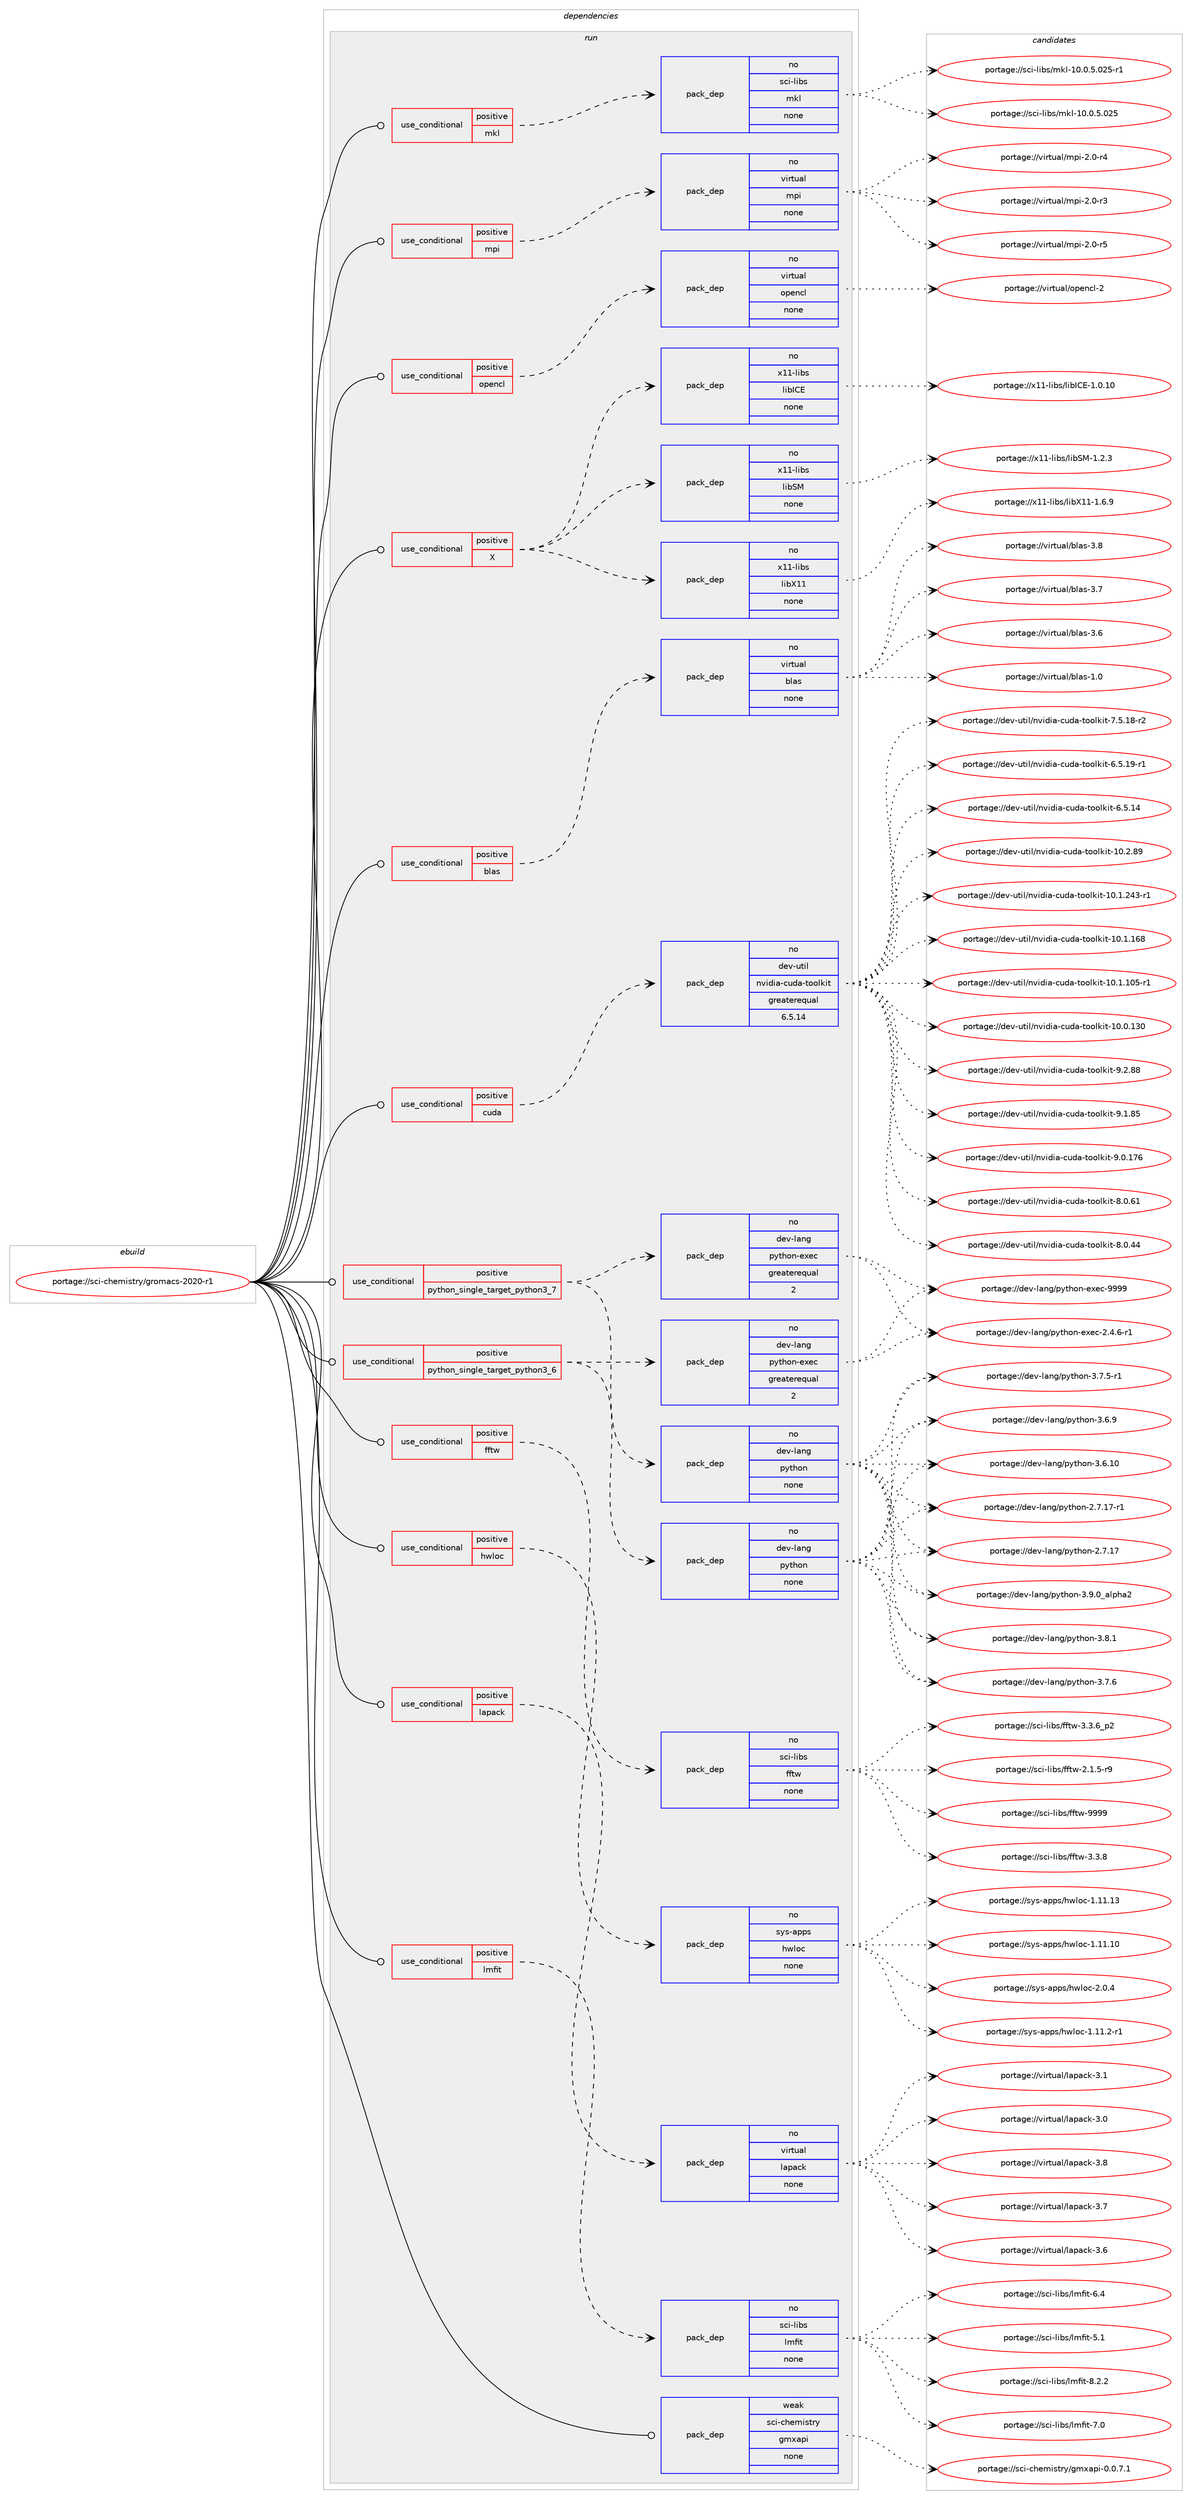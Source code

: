digraph prolog {

# *************
# Graph options
# *************

newrank=true;
concentrate=true;
compound=true;
graph [rankdir=LR,fontname=Helvetica,fontsize=10,ranksep=1.5];#, ranksep=2.5, nodesep=0.2];
edge  [arrowhead=vee];
node  [fontname=Helvetica,fontsize=10];

# **********
# The ebuild
# **********

subgraph cluster_leftcol {
color=gray;
rank=same;
label=<<i>ebuild</i>>;
id [label="portage://sci-chemistry/gromacs-2020-r1", color=red, width=4, href="../sci-chemistry/gromacs-2020-r1.svg"];
}

# ****************
# The dependencies
# ****************

subgraph cluster_midcol {
color=gray;
label=<<i>dependencies</i>>;
subgraph cluster_compile {
fillcolor="#eeeeee";
style=filled;
label=<<i>compile</i>>;
}
subgraph cluster_compileandrun {
fillcolor="#eeeeee";
style=filled;
label=<<i>compile and run</i>>;
}
subgraph cluster_run {
fillcolor="#eeeeee";
style=filled;
label=<<i>run</i>>;
subgraph cond20408 {
dependency100654 [label=<<TABLE BORDER="0" CELLBORDER="1" CELLSPACING="0" CELLPADDING="4"><TR><TD ROWSPAN="3" CELLPADDING="10">use_conditional</TD></TR><TR><TD>positive</TD></TR><TR><TD>X</TD></TR></TABLE>>, shape=none, color=red];
subgraph pack78543 {
dependency100655 [label=<<TABLE BORDER="0" CELLBORDER="1" CELLSPACING="0" CELLPADDING="4" WIDTH="220"><TR><TD ROWSPAN="6" CELLPADDING="30">pack_dep</TD></TR><TR><TD WIDTH="110">no</TD></TR><TR><TD>x11-libs</TD></TR><TR><TD>libX11</TD></TR><TR><TD>none</TD></TR><TR><TD></TD></TR></TABLE>>, shape=none, color=blue];
}
dependency100654:e -> dependency100655:w [weight=20,style="dashed",arrowhead="vee"];
subgraph pack78544 {
dependency100656 [label=<<TABLE BORDER="0" CELLBORDER="1" CELLSPACING="0" CELLPADDING="4" WIDTH="220"><TR><TD ROWSPAN="6" CELLPADDING="30">pack_dep</TD></TR><TR><TD WIDTH="110">no</TD></TR><TR><TD>x11-libs</TD></TR><TR><TD>libSM</TD></TR><TR><TD>none</TD></TR><TR><TD></TD></TR></TABLE>>, shape=none, color=blue];
}
dependency100654:e -> dependency100656:w [weight=20,style="dashed",arrowhead="vee"];
subgraph pack78545 {
dependency100657 [label=<<TABLE BORDER="0" CELLBORDER="1" CELLSPACING="0" CELLPADDING="4" WIDTH="220"><TR><TD ROWSPAN="6" CELLPADDING="30">pack_dep</TD></TR><TR><TD WIDTH="110">no</TD></TR><TR><TD>x11-libs</TD></TR><TR><TD>libICE</TD></TR><TR><TD>none</TD></TR><TR><TD></TD></TR></TABLE>>, shape=none, color=blue];
}
dependency100654:e -> dependency100657:w [weight=20,style="dashed",arrowhead="vee"];
}
id:e -> dependency100654:w [weight=20,style="solid",arrowhead="odot"];
subgraph cond20409 {
dependency100658 [label=<<TABLE BORDER="0" CELLBORDER="1" CELLSPACING="0" CELLPADDING="4"><TR><TD ROWSPAN="3" CELLPADDING="10">use_conditional</TD></TR><TR><TD>positive</TD></TR><TR><TD>blas</TD></TR></TABLE>>, shape=none, color=red];
subgraph pack78546 {
dependency100659 [label=<<TABLE BORDER="0" CELLBORDER="1" CELLSPACING="0" CELLPADDING="4" WIDTH="220"><TR><TD ROWSPAN="6" CELLPADDING="30">pack_dep</TD></TR><TR><TD WIDTH="110">no</TD></TR><TR><TD>virtual</TD></TR><TR><TD>blas</TD></TR><TR><TD>none</TD></TR><TR><TD></TD></TR></TABLE>>, shape=none, color=blue];
}
dependency100658:e -> dependency100659:w [weight=20,style="dashed",arrowhead="vee"];
}
id:e -> dependency100658:w [weight=20,style="solid",arrowhead="odot"];
subgraph cond20410 {
dependency100660 [label=<<TABLE BORDER="0" CELLBORDER="1" CELLSPACING="0" CELLPADDING="4"><TR><TD ROWSPAN="3" CELLPADDING="10">use_conditional</TD></TR><TR><TD>positive</TD></TR><TR><TD>cuda</TD></TR></TABLE>>, shape=none, color=red];
subgraph pack78547 {
dependency100661 [label=<<TABLE BORDER="0" CELLBORDER="1" CELLSPACING="0" CELLPADDING="4" WIDTH="220"><TR><TD ROWSPAN="6" CELLPADDING="30">pack_dep</TD></TR><TR><TD WIDTH="110">no</TD></TR><TR><TD>dev-util</TD></TR><TR><TD>nvidia-cuda-toolkit</TD></TR><TR><TD>greaterequal</TD></TR><TR><TD>6.5.14</TD></TR></TABLE>>, shape=none, color=blue];
}
dependency100660:e -> dependency100661:w [weight=20,style="dashed",arrowhead="vee"];
}
id:e -> dependency100660:w [weight=20,style="solid",arrowhead="odot"];
subgraph cond20411 {
dependency100662 [label=<<TABLE BORDER="0" CELLBORDER="1" CELLSPACING="0" CELLPADDING="4"><TR><TD ROWSPAN="3" CELLPADDING="10">use_conditional</TD></TR><TR><TD>positive</TD></TR><TR><TD>fftw</TD></TR></TABLE>>, shape=none, color=red];
subgraph pack78548 {
dependency100663 [label=<<TABLE BORDER="0" CELLBORDER="1" CELLSPACING="0" CELLPADDING="4" WIDTH="220"><TR><TD ROWSPAN="6" CELLPADDING="30">pack_dep</TD></TR><TR><TD WIDTH="110">no</TD></TR><TR><TD>sci-libs</TD></TR><TR><TD>fftw</TD></TR><TR><TD>none</TD></TR><TR><TD></TD></TR></TABLE>>, shape=none, color=blue];
}
dependency100662:e -> dependency100663:w [weight=20,style="dashed",arrowhead="vee"];
}
id:e -> dependency100662:w [weight=20,style="solid",arrowhead="odot"];
subgraph cond20412 {
dependency100664 [label=<<TABLE BORDER="0" CELLBORDER="1" CELLSPACING="0" CELLPADDING="4"><TR><TD ROWSPAN="3" CELLPADDING="10">use_conditional</TD></TR><TR><TD>positive</TD></TR><TR><TD>hwloc</TD></TR></TABLE>>, shape=none, color=red];
subgraph pack78549 {
dependency100665 [label=<<TABLE BORDER="0" CELLBORDER="1" CELLSPACING="0" CELLPADDING="4" WIDTH="220"><TR><TD ROWSPAN="6" CELLPADDING="30">pack_dep</TD></TR><TR><TD WIDTH="110">no</TD></TR><TR><TD>sys-apps</TD></TR><TR><TD>hwloc</TD></TR><TR><TD>none</TD></TR><TR><TD></TD></TR></TABLE>>, shape=none, color=blue];
}
dependency100664:e -> dependency100665:w [weight=20,style="dashed",arrowhead="vee"];
}
id:e -> dependency100664:w [weight=20,style="solid",arrowhead="odot"];
subgraph cond20413 {
dependency100666 [label=<<TABLE BORDER="0" CELLBORDER="1" CELLSPACING="0" CELLPADDING="4"><TR><TD ROWSPAN="3" CELLPADDING="10">use_conditional</TD></TR><TR><TD>positive</TD></TR><TR><TD>lapack</TD></TR></TABLE>>, shape=none, color=red];
subgraph pack78550 {
dependency100667 [label=<<TABLE BORDER="0" CELLBORDER="1" CELLSPACING="0" CELLPADDING="4" WIDTH="220"><TR><TD ROWSPAN="6" CELLPADDING="30">pack_dep</TD></TR><TR><TD WIDTH="110">no</TD></TR><TR><TD>virtual</TD></TR><TR><TD>lapack</TD></TR><TR><TD>none</TD></TR><TR><TD></TD></TR></TABLE>>, shape=none, color=blue];
}
dependency100666:e -> dependency100667:w [weight=20,style="dashed",arrowhead="vee"];
}
id:e -> dependency100666:w [weight=20,style="solid",arrowhead="odot"];
subgraph cond20414 {
dependency100668 [label=<<TABLE BORDER="0" CELLBORDER="1" CELLSPACING="0" CELLPADDING="4"><TR><TD ROWSPAN="3" CELLPADDING="10">use_conditional</TD></TR><TR><TD>positive</TD></TR><TR><TD>lmfit</TD></TR></TABLE>>, shape=none, color=red];
subgraph pack78551 {
dependency100669 [label=<<TABLE BORDER="0" CELLBORDER="1" CELLSPACING="0" CELLPADDING="4" WIDTH="220"><TR><TD ROWSPAN="6" CELLPADDING="30">pack_dep</TD></TR><TR><TD WIDTH="110">no</TD></TR><TR><TD>sci-libs</TD></TR><TR><TD>lmfit</TD></TR><TR><TD>none</TD></TR><TR><TD></TD></TR></TABLE>>, shape=none, color=blue];
}
dependency100668:e -> dependency100669:w [weight=20,style="dashed",arrowhead="vee"];
}
id:e -> dependency100668:w [weight=20,style="solid",arrowhead="odot"];
subgraph cond20415 {
dependency100670 [label=<<TABLE BORDER="0" CELLBORDER="1" CELLSPACING="0" CELLPADDING="4"><TR><TD ROWSPAN="3" CELLPADDING="10">use_conditional</TD></TR><TR><TD>positive</TD></TR><TR><TD>mkl</TD></TR></TABLE>>, shape=none, color=red];
subgraph pack78552 {
dependency100671 [label=<<TABLE BORDER="0" CELLBORDER="1" CELLSPACING="0" CELLPADDING="4" WIDTH="220"><TR><TD ROWSPAN="6" CELLPADDING="30">pack_dep</TD></TR><TR><TD WIDTH="110">no</TD></TR><TR><TD>sci-libs</TD></TR><TR><TD>mkl</TD></TR><TR><TD>none</TD></TR><TR><TD></TD></TR></TABLE>>, shape=none, color=blue];
}
dependency100670:e -> dependency100671:w [weight=20,style="dashed",arrowhead="vee"];
}
id:e -> dependency100670:w [weight=20,style="solid",arrowhead="odot"];
subgraph cond20416 {
dependency100672 [label=<<TABLE BORDER="0" CELLBORDER="1" CELLSPACING="0" CELLPADDING="4"><TR><TD ROWSPAN="3" CELLPADDING="10">use_conditional</TD></TR><TR><TD>positive</TD></TR><TR><TD>mpi</TD></TR></TABLE>>, shape=none, color=red];
subgraph pack78553 {
dependency100673 [label=<<TABLE BORDER="0" CELLBORDER="1" CELLSPACING="0" CELLPADDING="4" WIDTH="220"><TR><TD ROWSPAN="6" CELLPADDING="30">pack_dep</TD></TR><TR><TD WIDTH="110">no</TD></TR><TR><TD>virtual</TD></TR><TR><TD>mpi</TD></TR><TR><TD>none</TD></TR><TR><TD></TD></TR></TABLE>>, shape=none, color=blue];
}
dependency100672:e -> dependency100673:w [weight=20,style="dashed",arrowhead="vee"];
}
id:e -> dependency100672:w [weight=20,style="solid",arrowhead="odot"];
subgraph cond20417 {
dependency100674 [label=<<TABLE BORDER="0" CELLBORDER="1" CELLSPACING="0" CELLPADDING="4"><TR><TD ROWSPAN="3" CELLPADDING="10">use_conditional</TD></TR><TR><TD>positive</TD></TR><TR><TD>opencl</TD></TR></TABLE>>, shape=none, color=red];
subgraph pack78554 {
dependency100675 [label=<<TABLE BORDER="0" CELLBORDER="1" CELLSPACING="0" CELLPADDING="4" WIDTH="220"><TR><TD ROWSPAN="6" CELLPADDING="30">pack_dep</TD></TR><TR><TD WIDTH="110">no</TD></TR><TR><TD>virtual</TD></TR><TR><TD>opencl</TD></TR><TR><TD>none</TD></TR><TR><TD></TD></TR></TABLE>>, shape=none, color=blue];
}
dependency100674:e -> dependency100675:w [weight=20,style="dashed",arrowhead="vee"];
}
id:e -> dependency100674:w [weight=20,style="solid",arrowhead="odot"];
subgraph cond20418 {
dependency100676 [label=<<TABLE BORDER="0" CELLBORDER="1" CELLSPACING="0" CELLPADDING="4"><TR><TD ROWSPAN="3" CELLPADDING="10">use_conditional</TD></TR><TR><TD>positive</TD></TR><TR><TD>python_single_target_python3_6</TD></TR></TABLE>>, shape=none, color=red];
subgraph pack78555 {
dependency100677 [label=<<TABLE BORDER="0" CELLBORDER="1" CELLSPACING="0" CELLPADDING="4" WIDTH="220"><TR><TD ROWSPAN="6" CELLPADDING="30">pack_dep</TD></TR><TR><TD WIDTH="110">no</TD></TR><TR><TD>dev-lang</TD></TR><TR><TD>python</TD></TR><TR><TD>none</TD></TR><TR><TD></TD></TR></TABLE>>, shape=none, color=blue];
}
dependency100676:e -> dependency100677:w [weight=20,style="dashed",arrowhead="vee"];
subgraph pack78556 {
dependency100678 [label=<<TABLE BORDER="0" CELLBORDER="1" CELLSPACING="0" CELLPADDING="4" WIDTH="220"><TR><TD ROWSPAN="6" CELLPADDING="30">pack_dep</TD></TR><TR><TD WIDTH="110">no</TD></TR><TR><TD>dev-lang</TD></TR><TR><TD>python-exec</TD></TR><TR><TD>greaterequal</TD></TR><TR><TD>2</TD></TR></TABLE>>, shape=none, color=blue];
}
dependency100676:e -> dependency100678:w [weight=20,style="dashed",arrowhead="vee"];
}
id:e -> dependency100676:w [weight=20,style="solid",arrowhead="odot"];
subgraph cond20419 {
dependency100679 [label=<<TABLE BORDER="0" CELLBORDER="1" CELLSPACING="0" CELLPADDING="4"><TR><TD ROWSPAN="3" CELLPADDING="10">use_conditional</TD></TR><TR><TD>positive</TD></TR><TR><TD>python_single_target_python3_7</TD></TR></TABLE>>, shape=none, color=red];
subgraph pack78557 {
dependency100680 [label=<<TABLE BORDER="0" CELLBORDER="1" CELLSPACING="0" CELLPADDING="4" WIDTH="220"><TR><TD ROWSPAN="6" CELLPADDING="30">pack_dep</TD></TR><TR><TD WIDTH="110">no</TD></TR><TR><TD>dev-lang</TD></TR><TR><TD>python</TD></TR><TR><TD>none</TD></TR><TR><TD></TD></TR></TABLE>>, shape=none, color=blue];
}
dependency100679:e -> dependency100680:w [weight=20,style="dashed",arrowhead="vee"];
subgraph pack78558 {
dependency100681 [label=<<TABLE BORDER="0" CELLBORDER="1" CELLSPACING="0" CELLPADDING="4" WIDTH="220"><TR><TD ROWSPAN="6" CELLPADDING="30">pack_dep</TD></TR><TR><TD WIDTH="110">no</TD></TR><TR><TD>dev-lang</TD></TR><TR><TD>python-exec</TD></TR><TR><TD>greaterequal</TD></TR><TR><TD>2</TD></TR></TABLE>>, shape=none, color=blue];
}
dependency100679:e -> dependency100681:w [weight=20,style="dashed",arrowhead="vee"];
}
id:e -> dependency100679:w [weight=20,style="solid",arrowhead="odot"];
subgraph pack78559 {
dependency100682 [label=<<TABLE BORDER="0" CELLBORDER="1" CELLSPACING="0" CELLPADDING="4" WIDTH="220"><TR><TD ROWSPAN="6" CELLPADDING="30">pack_dep</TD></TR><TR><TD WIDTH="110">weak</TD></TR><TR><TD>sci-chemistry</TD></TR><TR><TD>gmxapi</TD></TR><TR><TD>none</TD></TR><TR><TD></TD></TR></TABLE>>, shape=none, color=blue];
}
id:e -> dependency100682:w [weight=20,style="solid",arrowhead="odot"];
}
}

# **************
# The candidates
# **************

subgraph cluster_choices {
rank=same;
color=gray;
label=<<i>candidates</i>>;

subgraph choice78543 {
color=black;
nodesep=1;
choice120494945108105981154710810598884949454946544657 [label="portage://x11-libs/libX11-1.6.9", color=red, width=4,href="../x11-libs/libX11-1.6.9.svg"];
dependency100655:e -> choice120494945108105981154710810598884949454946544657:w [style=dotted,weight="100"];
}
subgraph choice78544 {
color=black;
nodesep=1;
choice1204949451081059811547108105988377454946504651 [label="portage://x11-libs/libSM-1.2.3", color=red, width=4,href="../x11-libs/libSM-1.2.3.svg"];
dependency100656:e -> choice1204949451081059811547108105988377454946504651:w [style=dotted,weight="100"];
}
subgraph choice78545 {
color=black;
nodesep=1;
choice12049494510810598115471081059873676945494648464948 [label="portage://x11-libs/libICE-1.0.10", color=red, width=4,href="../x11-libs/libICE-1.0.10.svg"];
dependency100657:e -> choice12049494510810598115471081059873676945494648464948:w [style=dotted,weight="100"];
}
subgraph choice78546 {
color=black;
nodesep=1;
choice1181051141161179710847981089711545514656 [label="portage://virtual/blas-3.8", color=red, width=4,href="../virtual/blas-3.8.svg"];
choice1181051141161179710847981089711545514655 [label="portage://virtual/blas-3.7", color=red, width=4,href="../virtual/blas-3.7.svg"];
choice1181051141161179710847981089711545514654 [label="portage://virtual/blas-3.6", color=red, width=4,href="../virtual/blas-3.6.svg"];
choice1181051141161179710847981089711545494648 [label="portage://virtual/blas-1.0", color=red, width=4,href="../virtual/blas-1.0.svg"];
dependency100659:e -> choice1181051141161179710847981089711545514656:w [style=dotted,weight="100"];
dependency100659:e -> choice1181051141161179710847981089711545514655:w [style=dotted,weight="100"];
dependency100659:e -> choice1181051141161179710847981089711545514654:w [style=dotted,weight="100"];
dependency100659:e -> choice1181051141161179710847981089711545494648:w [style=dotted,weight="100"];
}
subgraph choice78547 {
color=black;
nodesep=1;
choice1001011184511711610510847110118105100105974599117100974511611111110810710511645574650465656 [label="portage://dev-util/nvidia-cuda-toolkit-9.2.88", color=red, width=4,href="../dev-util/nvidia-cuda-toolkit-9.2.88.svg"];
choice1001011184511711610510847110118105100105974599117100974511611111110810710511645574649465653 [label="portage://dev-util/nvidia-cuda-toolkit-9.1.85", color=red, width=4,href="../dev-util/nvidia-cuda-toolkit-9.1.85.svg"];
choice100101118451171161051084711011810510010597459911710097451161111111081071051164557464846495554 [label="portage://dev-util/nvidia-cuda-toolkit-9.0.176", color=red, width=4,href="../dev-util/nvidia-cuda-toolkit-9.0.176.svg"];
choice1001011184511711610510847110118105100105974599117100974511611111110810710511645564648465449 [label="portage://dev-util/nvidia-cuda-toolkit-8.0.61", color=red, width=4,href="../dev-util/nvidia-cuda-toolkit-8.0.61.svg"];
choice1001011184511711610510847110118105100105974599117100974511611111110810710511645564648465252 [label="portage://dev-util/nvidia-cuda-toolkit-8.0.44", color=red, width=4,href="../dev-util/nvidia-cuda-toolkit-8.0.44.svg"];
choice10010111845117116105108471101181051001059745991171009745116111111108107105116455546534649564511450 [label="portage://dev-util/nvidia-cuda-toolkit-7.5.18-r2", color=red, width=4,href="../dev-util/nvidia-cuda-toolkit-7.5.18-r2.svg"];
choice10010111845117116105108471101181051001059745991171009745116111111108107105116455446534649574511449 [label="portage://dev-util/nvidia-cuda-toolkit-6.5.19-r1", color=red, width=4,href="../dev-util/nvidia-cuda-toolkit-6.5.19-r1.svg"];
choice1001011184511711610510847110118105100105974599117100974511611111110810710511645544653464952 [label="portage://dev-util/nvidia-cuda-toolkit-6.5.14", color=red, width=4,href="../dev-util/nvidia-cuda-toolkit-6.5.14.svg"];
choice100101118451171161051084711011810510010597459911710097451161111111081071051164549484650465657 [label="portage://dev-util/nvidia-cuda-toolkit-10.2.89", color=red, width=4,href="../dev-util/nvidia-cuda-toolkit-10.2.89.svg"];
choice100101118451171161051084711011810510010597459911710097451161111111081071051164549484649465052514511449 [label="portage://dev-util/nvidia-cuda-toolkit-10.1.243-r1", color=red, width=4,href="../dev-util/nvidia-cuda-toolkit-10.1.243-r1.svg"];
choice10010111845117116105108471101181051001059745991171009745116111111108107105116454948464946495456 [label="portage://dev-util/nvidia-cuda-toolkit-10.1.168", color=red, width=4,href="../dev-util/nvidia-cuda-toolkit-10.1.168.svg"];
choice100101118451171161051084711011810510010597459911710097451161111111081071051164549484649464948534511449 [label="portage://dev-util/nvidia-cuda-toolkit-10.1.105-r1", color=red, width=4,href="../dev-util/nvidia-cuda-toolkit-10.1.105-r1.svg"];
choice10010111845117116105108471101181051001059745991171009745116111111108107105116454948464846495148 [label="portage://dev-util/nvidia-cuda-toolkit-10.0.130", color=red, width=4,href="../dev-util/nvidia-cuda-toolkit-10.0.130.svg"];
dependency100661:e -> choice1001011184511711610510847110118105100105974599117100974511611111110810710511645574650465656:w [style=dotted,weight="100"];
dependency100661:e -> choice1001011184511711610510847110118105100105974599117100974511611111110810710511645574649465653:w [style=dotted,weight="100"];
dependency100661:e -> choice100101118451171161051084711011810510010597459911710097451161111111081071051164557464846495554:w [style=dotted,weight="100"];
dependency100661:e -> choice1001011184511711610510847110118105100105974599117100974511611111110810710511645564648465449:w [style=dotted,weight="100"];
dependency100661:e -> choice1001011184511711610510847110118105100105974599117100974511611111110810710511645564648465252:w [style=dotted,weight="100"];
dependency100661:e -> choice10010111845117116105108471101181051001059745991171009745116111111108107105116455546534649564511450:w [style=dotted,weight="100"];
dependency100661:e -> choice10010111845117116105108471101181051001059745991171009745116111111108107105116455446534649574511449:w [style=dotted,weight="100"];
dependency100661:e -> choice1001011184511711610510847110118105100105974599117100974511611111110810710511645544653464952:w [style=dotted,weight="100"];
dependency100661:e -> choice100101118451171161051084711011810510010597459911710097451161111111081071051164549484650465657:w [style=dotted,weight="100"];
dependency100661:e -> choice100101118451171161051084711011810510010597459911710097451161111111081071051164549484649465052514511449:w [style=dotted,weight="100"];
dependency100661:e -> choice10010111845117116105108471101181051001059745991171009745116111111108107105116454948464946495456:w [style=dotted,weight="100"];
dependency100661:e -> choice100101118451171161051084711011810510010597459911710097451161111111081071051164549484649464948534511449:w [style=dotted,weight="100"];
dependency100661:e -> choice10010111845117116105108471101181051001059745991171009745116111111108107105116454948464846495148:w [style=dotted,weight="100"];
}
subgraph choice78548 {
color=black;
nodesep=1;
choice115991054510810598115471021021161194557575757 [label="portage://sci-libs/fftw-9999", color=red, width=4,href="../sci-libs/fftw-9999.svg"];
choice11599105451081059811547102102116119455146514656 [label="portage://sci-libs/fftw-3.3.8", color=red, width=4,href="../sci-libs/fftw-3.3.8.svg"];
choice115991054510810598115471021021161194551465146549511250 [label="portage://sci-libs/fftw-3.3.6_p2", color=red, width=4,href="../sci-libs/fftw-3.3.6_p2.svg"];
choice115991054510810598115471021021161194550464946534511457 [label="portage://sci-libs/fftw-2.1.5-r9", color=red, width=4,href="../sci-libs/fftw-2.1.5-r9.svg"];
dependency100663:e -> choice115991054510810598115471021021161194557575757:w [style=dotted,weight="100"];
dependency100663:e -> choice11599105451081059811547102102116119455146514656:w [style=dotted,weight="100"];
dependency100663:e -> choice115991054510810598115471021021161194551465146549511250:w [style=dotted,weight="100"];
dependency100663:e -> choice115991054510810598115471021021161194550464946534511457:w [style=dotted,weight="100"];
}
subgraph choice78549 {
color=black;
nodesep=1;
choice11512111545971121121154710411910811199455046484652 [label="portage://sys-apps/hwloc-2.0.4", color=red, width=4,href="../sys-apps/hwloc-2.0.4.svg"];
choice11512111545971121121154710411910811199454946494946504511449 [label="portage://sys-apps/hwloc-1.11.2-r1", color=red, width=4,href="../sys-apps/hwloc-1.11.2-r1.svg"];
choice115121115459711211211547104119108111994549464949464951 [label="portage://sys-apps/hwloc-1.11.13", color=red, width=4,href="../sys-apps/hwloc-1.11.13.svg"];
choice115121115459711211211547104119108111994549464949464948 [label="portage://sys-apps/hwloc-1.11.10", color=red, width=4,href="../sys-apps/hwloc-1.11.10.svg"];
dependency100665:e -> choice11512111545971121121154710411910811199455046484652:w [style=dotted,weight="100"];
dependency100665:e -> choice11512111545971121121154710411910811199454946494946504511449:w [style=dotted,weight="100"];
dependency100665:e -> choice115121115459711211211547104119108111994549464949464951:w [style=dotted,weight="100"];
dependency100665:e -> choice115121115459711211211547104119108111994549464949464948:w [style=dotted,weight="100"];
}
subgraph choice78550 {
color=black;
nodesep=1;
choice118105114116117971084710897112979910745514656 [label="portage://virtual/lapack-3.8", color=red, width=4,href="../virtual/lapack-3.8.svg"];
choice118105114116117971084710897112979910745514655 [label="portage://virtual/lapack-3.7", color=red, width=4,href="../virtual/lapack-3.7.svg"];
choice118105114116117971084710897112979910745514654 [label="portage://virtual/lapack-3.6", color=red, width=4,href="../virtual/lapack-3.6.svg"];
choice118105114116117971084710897112979910745514649 [label="portage://virtual/lapack-3.1", color=red, width=4,href="../virtual/lapack-3.1.svg"];
choice118105114116117971084710897112979910745514648 [label="portage://virtual/lapack-3.0", color=red, width=4,href="../virtual/lapack-3.0.svg"];
dependency100667:e -> choice118105114116117971084710897112979910745514656:w [style=dotted,weight="100"];
dependency100667:e -> choice118105114116117971084710897112979910745514655:w [style=dotted,weight="100"];
dependency100667:e -> choice118105114116117971084710897112979910745514654:w [style=dotted,weight="100"];
dependency100667:e -> choice118105114116117971084710897112979910745514649:w [style=dotted,weight="100"];
dependency100667:e -> choice118105114116117971084710897112979910745514648:w [style=dotted,weight="100"];
}
subgraph choice78551 {
color=black;
nodesep=1;
choice11599105451081059811547108109102105116455646504650 [label="portage://sci-libs/lmfit-8.2.2", color=red, width=4,href="../sci-libs/lmfit-8.2.2.svg"];
choice1159910545108105981154710810910210511645554648 [label="portage://sci-libs/lmfit-7.0", color=red, width=4,href="../sci-libs/lmfit-7.0.svg"];
choice1159910545108105981154710810910210511645544652 [label="portage://sci-libs/lmfit-6.4", color=red, width=4,href="../sci-libs/lmfit-6.4.svg"];
choice1159910545108105981154710810910210511645534649 [label="portage://sci-libs/lmfit-5.1", color=red, width=4,href="../sci-libs/lmfit-5.1.svg"];
dependency100669:e -> choice11599105451081059811547108109102105116455646504650:w [style=dotted,weight="100"];
dependency100669:e -> choice1159910545108105981154710810910210511645554648:w [style=dotted,weight="100"];
dependency100669:e -> choice1159910545108105981154710810910210511645544652:w [style=dotted,weight="100"];
dependency100669:e -> choice1159910545108105981154710810910210511645534649:w [style=dotted,weight="100"];
}
subgraph choice78552 {
color=black;
nodesep=1;
choice1159910545108105981154710910710845494846484653464850534511449 [label="portage://sci-libs/mkl-10.0.5.025-r1", color=red, width=4,href="../sci-libs/mkl-10.0.5.025-r1.svg"];
choice115991054510810598115471091071084549484648465346485053 [label="portage://sci-libs/mkl-10.0.5.025", color=red, width=4,href="../sci-libs/mkl-10.0.5.025.svg"];
dependency100671:e -> choice1159910545108105981154710910710845494846484653464850534511449:w [style=dotted,weight="100"];
dependency100671:e -> choice115991054510810598115471091071084549484648465346485053:w [style=dotted,weight="100"];
}
subgraph choice78553 {
color=black;
nodesep=1;
choice1181051141161179710847109112105455046484511453 [label="portage://virtual/mpi-2.0-r5", color=red, width=4,href="../virtual/mpi-2.0-r5.svg"];
choice1181051141161179710847109112105455046484511452 [label="portage://virtual/mpi-2.0-r4", color=red, width=4,href="../virtual/mpi-2.0-r4.svg"];
choice1181051141161179710847109112105455046484511451 [label="portage://virtual/mpi-2.0-r3", color=red, width=4,href="../virtual/mpi-2.0-r3.svg"];
dependency100673:e -> choice1181051141161179710847109112105455046484511453:w [style=dotted,weight="100"];
dependency100673:e -> choice1181051141161179710847109112105455046484511452:w [style=dotted,weight="100"];
dependency100673:e -> choice1181051141161179710847109112105455046484511451:w [style=dotted,weight="100"];
}
subgraph choice78554 {
color=black;
nodesep=1;
choice1181051141161179710847111112101110991084550 [label="portage://virtual/opencl-2", color=red, width=4,href="../virtual/opencl-2.svg"];
dependency100675:e -> choice1181051141161179710847111112101110991084550:w [style=dotted,weight="100"];
}
subgraph choice78555 {
color=black;
nodesep=1;
choice10010111845108971101034711212111610411111045514657464895971081121049750 [label="portage://dev-lang/python-3.9.0_alpha2", color=red, width=4,href="../dev-lang/python-3.9.0_alpha2.svg"];
choice100101118451089711010347112121116104111110455146564649 [label="portage://dev-lang/python-3.8.1", color=red, width=4,href="../dev-lang/python-3.8.1.svg"];
choice100101118451089711010347112121116104111110455146554654 [label="portage://dev-lang/python-3.7.6", color=red, width=4,href="../dev-lang/python-3.7.6.svg"];
choice1001011184510897110103471121211161041111104551465546534511449 [label="portage://dev-lang/python-3.7.5-r1", color=red, width=4,href="../dev-lang/python-3.7.5-r1.svg"];
choice100101118451089711010347112121116104111110455146544657 [label="portage://dev-lang/python-3.6.9", color=red, width=4,href="../dev-lang/python-3.6.9.svg"];
choice10010111845108971101034711212111610411111045514654464948 [label="portage://dev-lang/python-3.6.10", color=red, width=4,href="../dev-lang/python-3.6.10.svg"];
choice100101118451089711010347112121116104111110455046554649554511449 [label="portage://dev-lang/python-2.7.17-r1", color=red, width=4,href="../dev-lang/python-2.7.17-r1.svg"];
choice10010111845108971101034711212111610411111045504655464955 [label="portage://dev-lang/python-2.7.17", color=red, width=4,href="../dev-lang/python-2.7.17.svg"];
dependency100677:e -> choice10010111845108971101034711212111610411111045514657464895971081121049750:w [style=dotted,weight="100"];
dependency100677:e -> choice100101118451089711010347112121116104111110455146564649:w [style=dotted,weight="100"];
dependency100677:e -> choice100101118451089711010347112121116104111110455146554654:w [style=dotted,weight="100"];
dependency100677:e -> choice1001011184510897110103471121211161041111104551465546534511449:w [style=dotted,weight="100"];
dependency100677:e -> choice100101118451089711010347112121116104111110455146544657:w [style=dotted,weight="100"];
dependency100677:e -> choice10010111845108971101034711212111610411111045514654464948:w [style=dotted,weight="100"];
dependency100677:e -> choice100101118451089711010347112121116104111110455046554649554511449:w [style=dotted,weight="100"];
dependency100677:e -> choice10010111845108971101034711212111610411111045504655464955:w [style=dotted,weight="100"];
}
subgraph choice78556 {
color=black;
nodesep=1;
choice10010111845108971101034711212111610411111045101120101994557575757 [label="portage://dev-lang/python-exec-9999", color=red, width=4,href="../dev-lang/python-exec-9999.svg"];
choice10010111845108971101034711212111610411111045101120101994550465246544511449 [label="portage://dev-lang/python-exec-2.4.6-r1", color=red, width=4,href="../dev-lang/python-exec-2.4.6-r1.svg"];
dependency100678:e -> choice10010111845108971101034711212111610411111045101120101994557575757:w [style=dotted,weight="100"];
dependency100678:e -> choice10010111845108971101034711212111610411111045101120101994550465246544511449:w [style=dotted,weight="100"];
}
subgraph choice78557 {
color=black;
nodesep=1;
choice10010111845108971101034711212111610411111045514657464895971081121049750 [label="portage://dev-lang/python-3.9.0_alpha2", color=red, width=4,href="../dev-lang/python-3.9.0_alpha2.svg"];
choice100101118451089711010347112121116104111110455146564649 [label="portage://dev-lang/python-3.8.1", color=red, width=4,href="../dev-lang/python-3.8.1.svg"];
choice100101118451089711010347112121116104111110455146554654 [label="portage://dev-lang/python-3.7.6", color=red, width=4,href="../dev-lang/python-3.7.6.svg"];
choice1001011184510897110103471121211161041111104551465546534511449 [label="portage://dev-lang/python-3.7.5-r1", color=red, width=4,href="../dev-lang/python-3.7.5-r1.svg"];
choice100101118451089711010347112121116104111110455146544657 [label="portage://dev-lang/python-3.6.9", color=red, width=4,href="../dev-lang/python-3.6.9.svg"];
choice10010111845108971101034711212111610411111045514654464948 [label="portage://dev-lang/python-3.6.10", color=red, width=4,href="../dev-lang/python-3.6.10.svg"];
choice100101118451089711010347112121116104111110455046554649554511449 [label="portage://dev-lang/python-2.7.17-r1", color=red, width=4,href="../dev-lang/python-2.7.17-r1.svg"];
choice10010111845108971101034711212111610411111045504655464955 [label="portage://dev-lang/python-2.7.17", color=red, width=4,href="../dev-lang/python-2.7.17.svg"];
dependency100680:e -> choice10010111845108971101034711212111610411111045514657464895971081121049750:w [style=dotted,weight="100"];
dependency100680:e -> choice100101118451089711010347112121116104111110455146564649:w [style=dotted,weight="100"];
dependency100680:e -> choice100101118451089711010347112121116104111110455146554654:w [style=dotted,weight="100"];
dependency100680:e -> choice1001011184510897110103471121211161041111104551465546534511449:w [style=dotted,weight="100"];
dependency100680:e -> choice100101118451089711010347112121116104111110455146544657:w [style=dotted,weight="100"];
dependency100680:e -> choice10010111845108971101034711212111610411111045514654464948:w [style=dotted,weight="100"];
dependency100680:e -> choice100101118451089711010347112121116104111110455046554649554511449:w [style=dotted,weight="100"];
dependency100680:e -> choice10010111845108971101034711212111610411111045504655464955:w [style=dotted,weight="100"];
}
subgraph choice78558 {
color=black;
nodesep=1;
choice10010111845108971101034711212111610411111045101120101994557575757 [label="portage://dev-lang/python-exec-9999", color=red, width=4,href="../dev-lang/python-exec-9999.svg"];
choice10010111845108971101034711212111610411111045101120101994550465246544511449 [label="portage://dev-lang/python-exec-2.4.6-r1", color=red, width=4,href="../dev-lang/python-exec-2.4.6-r1.svg"];
dependency100681:e -> choice10010111845108971101034711212111610411111045101120101994557575757:w [style=dotted,weight="100"];
dependency100681:e -> choice10010111845108971101034711212111610411111045101120101994550465246544511449:w [style=dotted,weight="100"];
}
subgraph choice78559 {
color=black;
nodesep=1;
choice11599105459910410110910511511611412147103109120971121054548464846554649 [label="portage://sci-chemistry/gmxapi-0.0.7.1", color=red, width=4,href="../sci-chemistry/gmxapi-0.0.7.1.svg"];
dependency100682:e -> choice11599105459910410110910511511611412147103109120971121054548464846554649:w [style=dotted,weight="100"];
}
}

}
